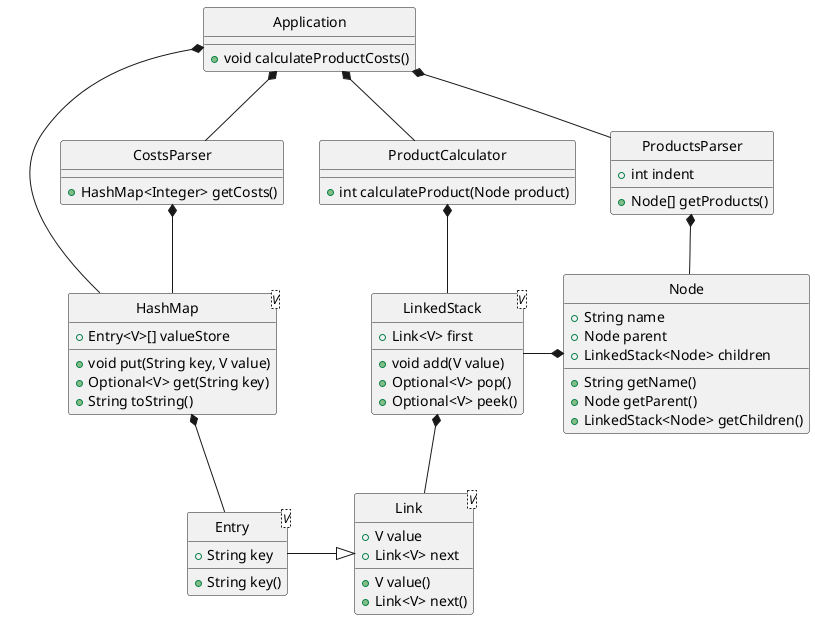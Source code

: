 @startuml

class Link<V> {
  +V value
  +Link<V> next
  +V value()
  +Link<V> next()
}

class HashMap<V> {
  +Entry<V>[] valueStore
  +void put(String key, V value)
  +Optional<V> get(String key)
  +String toString()
}

class Entry<V> {
  +String key
  +String key()
}

class LinkedStack<V> {
  +Link<V> first
  +void add(V value)
  +Optional<V> pop()
  +Optional<V> peek()
}

class Node {
  +String name
  +Node parent
  +LinkedStack<Node> children
  +String getName()
  +Node getParent()
  +LinkedStack<Node> getChildren()
}

class ProductsParser {
  +int indent
  +Node[] getProducts()
}

class CostsParser {
  +HashMap<Integer> getCosts()
}

class ProductCalculator {
  +int calculateProduct(Node product)
}

class Application {
  +void calculateProductCosts()
}

HashMap *-- Entry
LinkedStack *-- Link
Link <|-left- Entry

ProductsParser *-- Node
CostsParser *-- HashMap
ProductCalculator *-- LinkedStack
LinkedStack -right-* Node

Application *-- ProductsParser
Application *-- ProductCalculator
Application *-- CostsParser
Application *-- HashMap

hide circle

@enduml
